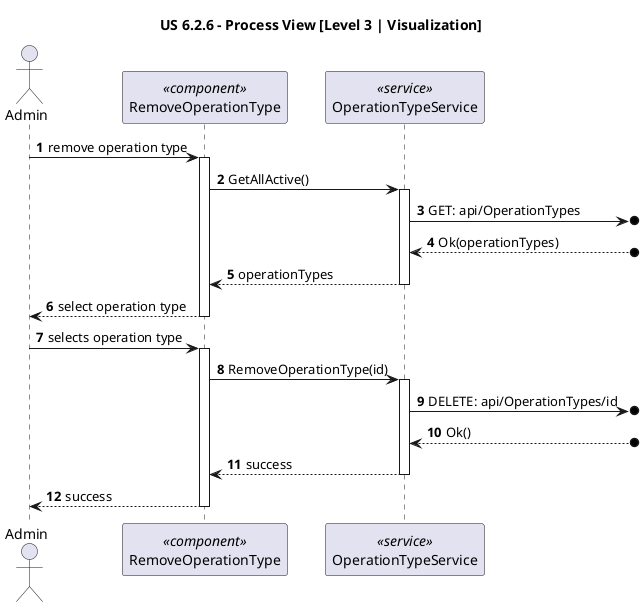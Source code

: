 @startuml

title "US 6.2.6 - Process View [Level 3 | Visualization]"

autonumber
actor Admin as USER 
participant "RemoveOperationType" as UPP <<component>> 
participant "OperationTypeService" as PS <<service>>

USER -> UPP : remove operation type
activate UPP

UPP -> PS: GetAllActive()
activate PS

PS ->o] : GET: api/OperationTypes

PS <--o] : Ok(operationTypes)

PS --> UPP: operationTypes
deactivate PS

UPP --> USER : select operation type
deactivate UPP

USER -> UPP: selects operation type
activate UPP

UPP -> PS : RemoveOperationType(id)
activate PS

PS ->o] : DELETE: api/OperationTypes/id

PS <--o] : Ok()

PS --> UPP: success
deactivate PS

UPP --> USER: success
deactivate UPP

@enduml